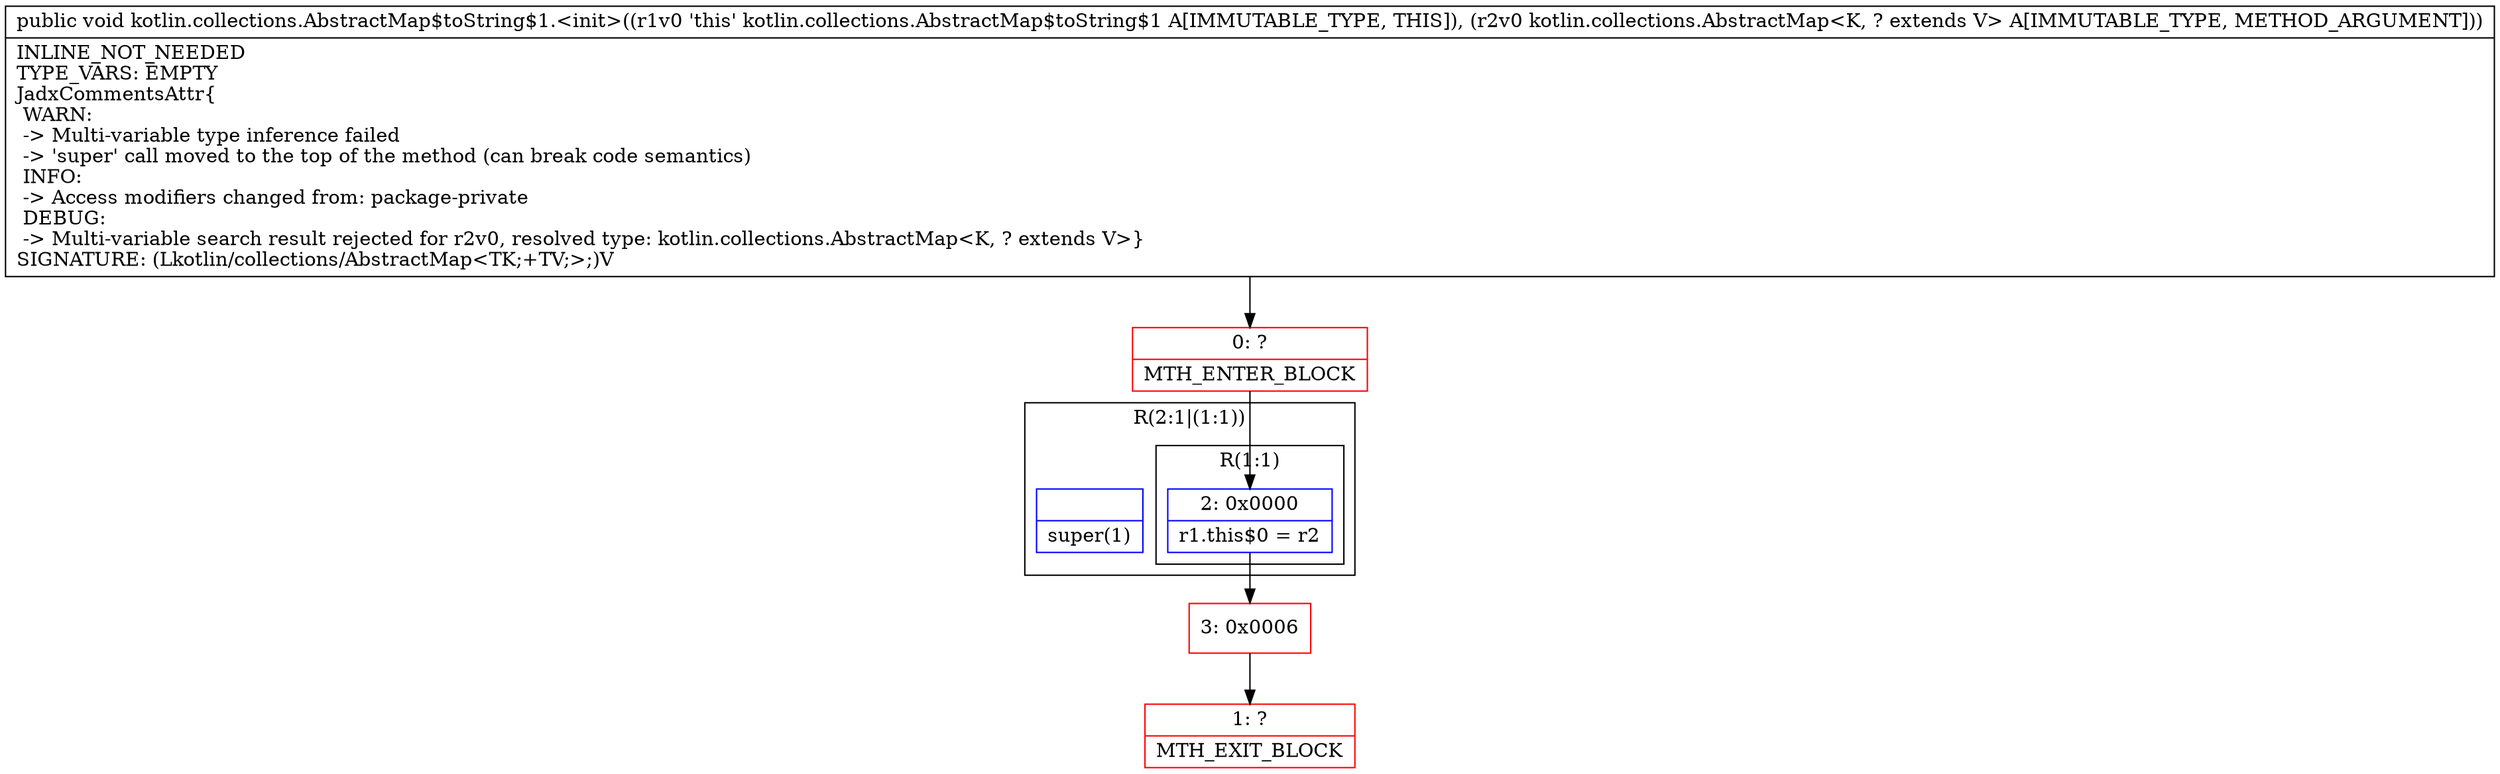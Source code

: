 digraph "CFG forkotlin.collections.AbstractMap$toString$1.\<init\>(Lkotlin\/collections\/AbstractMap;)V" {
subgraph cluster_Region_1584130337 {
label = "R(2:1|(1:1))";
node [shape=record,color=blue];
Node_InsnContainer_1722257429 [shape=record,label="{|super(1)\l}"];
subgraph cluster_Region_786352797 {
label = "R(1:1)";
node [shape=record,color=blue];
Node_2 [shape=record,label="{2\:\ 0x0000|r1.this$0 = r2\l}"];
}
}
Node_0 [shape=record,color=red,label="{0\:\ ?|MTH_ENTER_BLOCK\l}"];
Node_3 [shape=record,color=red,label="{3\:\ 0x0006}"];
Node_1 [shape=record,color=red,label="{1\:\ ?|MTH_EXIT_BLOCK\l}"];
MethodNode[shape=record,label="{public void kotlin.collections.AbstractMap$toString$1.\<init\>((r1v0 'this' kotlin.collections.AbstractMap$toString$1 A[IMMUTABLE_TYPE, THIS]), (r2v0 kotlin.collections.AbstractMap\<K, ? extends V\> A[IMMUTABLE_TYPE, METHOD_ARGUMENT]))  | INLINE_NOT_NEEDED\lTYPE_VARS: EMPTY\lJadxCommentsAttr\{\l WARN: \l \-\> Multi\-variable type inference failed\l \-\> 'super' call moved to the top of the method (can break code semantics)\l INFO: \l \-\> Access modifiers changed from: package\-private\l DEBUG: \l \-\> Multi\-variable search result rejected for r2v0, resolved type: kotlin.collections.AbstractMap\<K, ? extends V\>\}\lSIGNATURE: (Lkotlin\/collections\/AbstractMap\<TK;+TV;\>;)V\l}"];
MethodNode -> Node_0;Node_2 -> Node_3;
Node_0 -> Node_2;
Node_3 -> Node_1;
}

